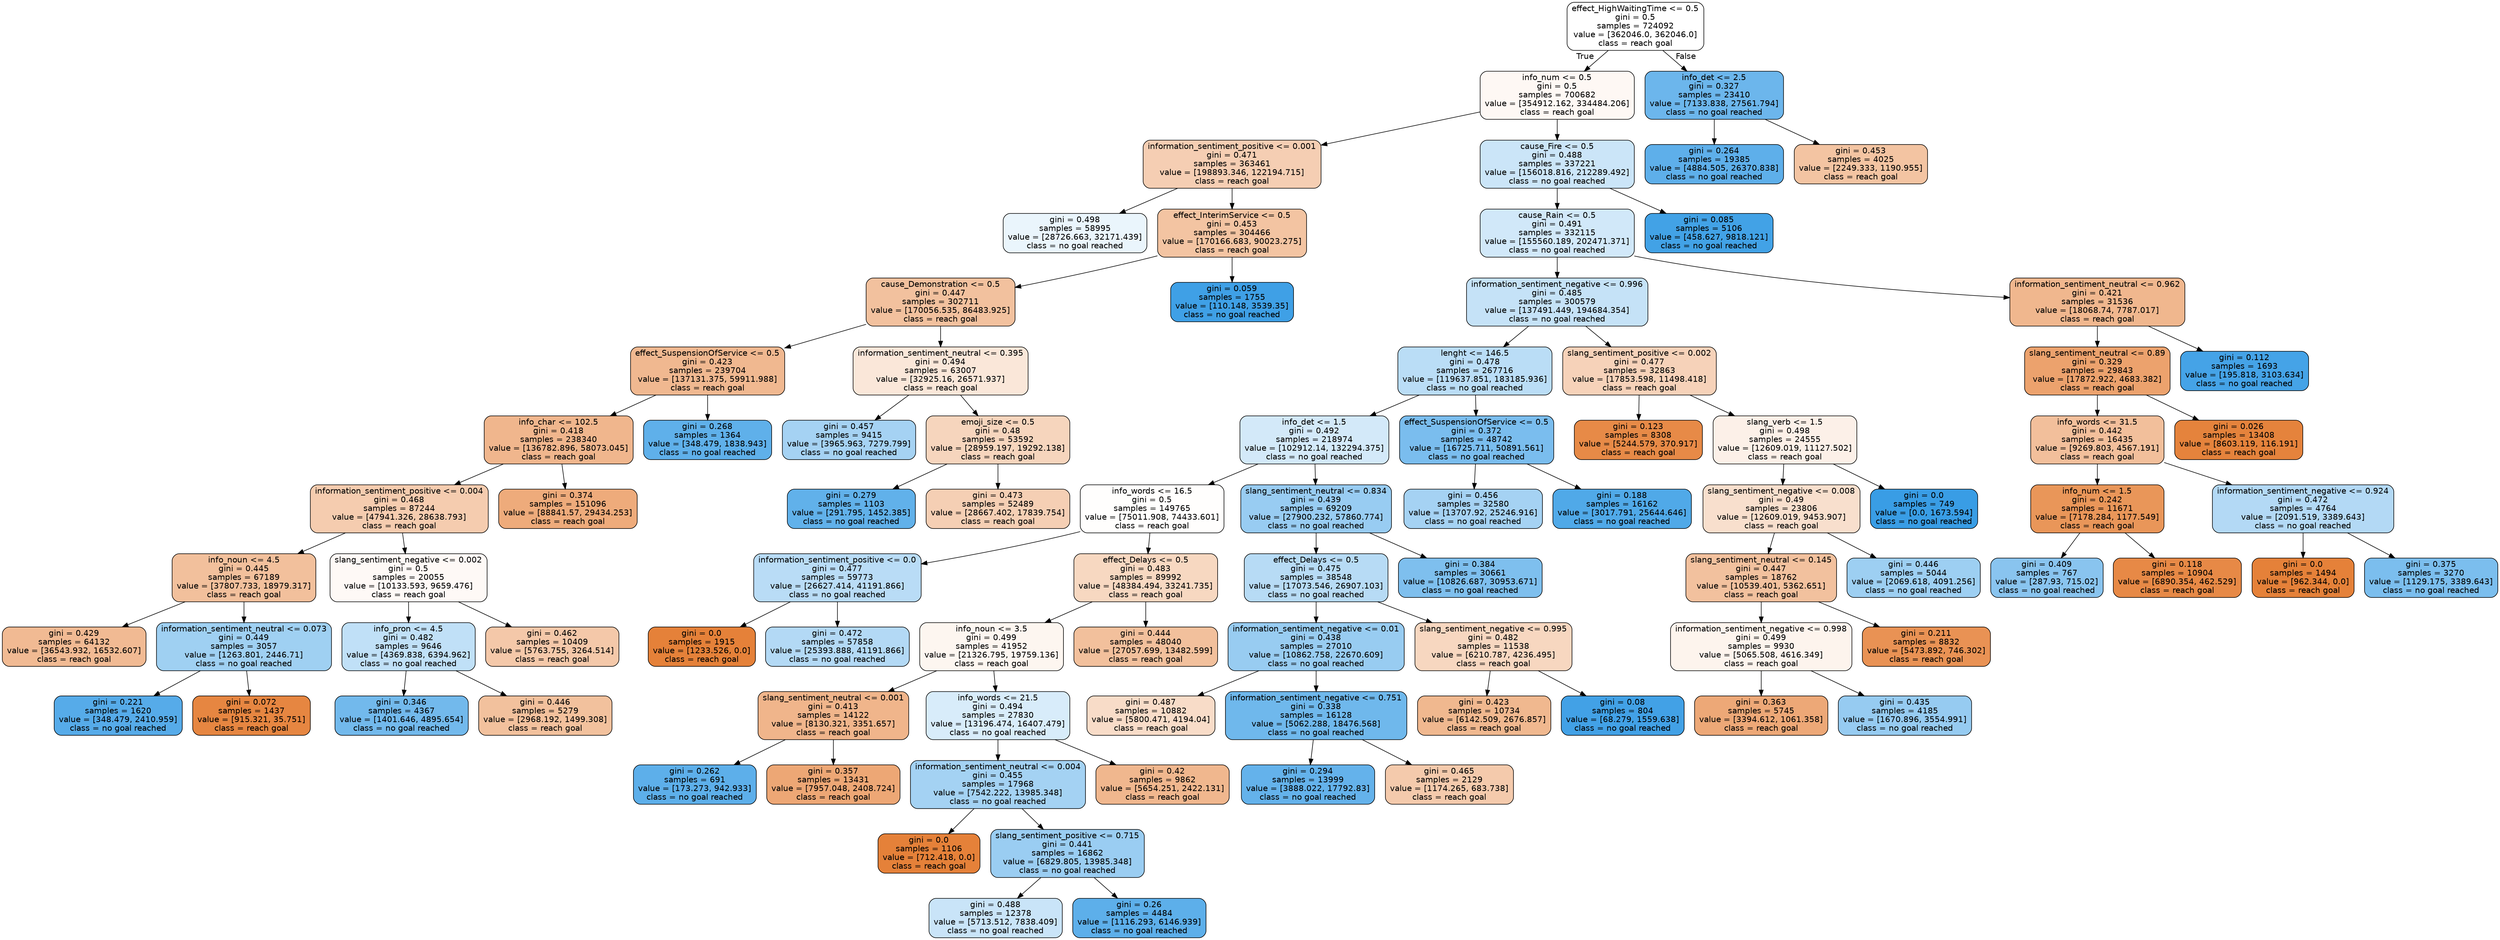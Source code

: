 digraph Tree {
node [shape=box, style="filled, rounded", color="black", fontname=helvetica] ;
edge [fontname=helvetica] ;
0 [label="effect_HighWaitingTime <= 0.5\ngini = 0.5\nsamples = 724092\nvalue = [362046.0, 362046.0]\nclass = reach goal", fillcolor="#ffffff"] ;
1 [label="info_num <= 0.5\ngini = 0.5\nsamples = 700682\nvalue = [354912.162, 334484.206]\nclass = reach goal", fillcolor="#fef8f4"] ;
0 -> 1 [labeldistance=2.5, labelangle=45, headlabel="True"] ;
3 [label="information_sentiment_positive <= 0.001\ngini = 0.471\nsamples = 363461\nvalue = [198893.346, 122194.715]\nclass = reach goal", fillcolor="#f5ceb3"] ;
1 -> 3 ;
5 [label="gini = 0.498\nsamples = 58995\nvalue = [28726.663, 32171.439]\nclass = no goal reached", fillcolor="#eaf5fc"] ;
3 -> 5 ;
6 [label="effect_InterimService <= 0.5\ngini = 0.453\nsamples = 304466\nvalue = [170166.683, 90023.275]\nclass = reach goal", fillcolor="#f3c4a2"] ;
3 -> 6 ;
13 [label="cause_Demonstration <= 0.5\ngini = 0.447\nsamples = 302711\nvalue = [170056.535, 86483.925]\nclass = reach goal", fillcolor="#f2c19e"] ;
6 -> 13 ;
25 [label="effect_SuspensionOfService <= 0.5\ngini = 0.423\nsamples = 239704\nvalue = [137131.375, 59911.988]\nclass = reach goal", fillcolor="#f0b890"] ;
13 -> 25 ;
31 [label="info_char <= 102.5\ngini = 0.418\nsamples = 238340\nvalue = [136782.896, 58073.045]\nclass = reach goal", fillcolor="#f0b68d"] ;
25 -> 31 ;
33 [label="information_sentiment_positive <= 0.004\ngini = 0.468\nsamples = 87244\nvalue = [47941.326, 28638.793]\nclass = reach goal", fillcolor="#f5ccaf"] ;
31 -> 33 ;
73 [label="info_noun <= 4.5\ngini = 0.445\nsamples = 67189\nvalue = [37807.733, 18979.317]\nclass = reach goal", fillcolor="#f2c09c"] ;
33 -> 73 ;
75 [label="gini = 0.429\nsamples = 64132\nvalue = [36543.932, 16532.607]\nclass = reach goal", fillcolor="#f1ba93"] ;
73 -> 75 ;
76 [label="information_sentiment_neutral <= 0.073\ngini = 0.449\nsamples = 3057\nvalue = [1263.801, 2446.71]\nclass = no goal reached", fillcolor="#9fd0f2"] ;
73 -> 76 ;
77 [label="gini = 0.221\nsamples = 1620\nvalue = [348.479, 2410.959]\nclass = no goal reached", fillcolor="#56abe9"] ;
76 -> 77 ;
78 [label="gini = 0.072\nsamples = 1437\nvalue = [915.321, 35.751]\nclass = reach goal", fillcolor="#e68641"] ;
76 -> 78 ;
74 [label="slang_sentiment_negative <= 0.002\ngini = 0.5\nsamples = 20055\nvalue = [10133.593, 9659.476]\nclass = reach goal", fillcolor="#fef9f6"] ;
33 -> 74 ;
85 [label="info_pron <= 4.5\ngini = 0.482\nsamples = 9646\nvalue = [4369.838, 6394.962]\nclass = no goal reached", fillcolor="#c0e0f7"] ;
74 -> 85 ;
87 [label="gini = 0.346\nsamples = 4367\nvalue = [1401.646, 4895.654]\nclass = no goal reached", fillcolor="#72b9ec"] ;
85 -> 87 ;
88 [label="gini = 0.446\nsamples = 5279\nvalue = [2968.192, 1499.308]\nclass = reach goal", fillcolor="#f2c19d"] ;
85 -> 88 ;
86 [label="gini = 0.462\nsamples = 10409\nvalue = [5763.755, 3264.514]\nclass = reach goal", fillcolor="#f4c8a9"] ;
74 -> 86 ;
34 [label="gini = 0.374\nsamples = 151096\nvalue = [88841.57, 29434.253]\nclass = reach goal", fillcolor="#eeab7b"] ;
31 -> 34 ;
32 [label="gini = 0.268\nsamples = 1364\nvalue = [348.479, 1838.943]\nclass = no goal reached", fillcolor="#5fb0ea"] ;
25 -> 32 ;
26 [label="information_sentiment_neutral <= 0.395\ngini = 0.494\nsamples = 63007\nvalue = [32925.16, 26571.937]\nclass = reach goal", fillcolor="#fae7d9"] ;
13 -> 26 ;
35 [label="gini = 0.457\nsamples = 9415\nvalue = [3965.963, 7279.799]\nclass = no goal reached", fillcolor="#a5d2f3"] ;
26 -> 35 ;
36 [label="emoji_size <= 0.5\ngini = 0.48\nsamples = 53592\nvalue = [28959.197, 19292.138]\nclass = reach goal", fillcolor="#f6d5bd"] ;
26 -> 36 ;
79 [label="gini = 0.279\nsamples = 1103\nvalue = [291.795, 1452.385]\nclass = no goal reached", fillcolor="#61b1ea"] ;
36 -> 79 ;
80 [label="gini = 0.473\nsamples = 52489\nvalue = [28667.402, 17839.754]\nclass = reach goal", fillcolor="#f5cfb4"] ;
36 -> 80 ;
14 [label="gini = 0.059\nsamples = 1755\nvalue = [110.148, 3539.35]\nclass = no goal reached", fillcolor="#3fa0e6"] ;
6 -> 14 ;
4 [label="cause_Fire <= 0.5\ngini = 0.488\nsamples = 337221\nvalue = [156018.816, 212289.492]\nclass = no goal reached", fillcolor="#cbe5f8"] ;
1 -> 4 ;
7 [label="cause_Rain <= 0.5\ngini = 0.491\nsamples = 332115\nvalue = [155560.189, 202471.371]\nclass = no goal reached", fillcolor="#d1e8f9"] ;
4 -> 7 ;
9 [label="information_sentiment_negative <= 0.996\ngini = 0.485\nsamples = 300579\nvalue = [137491.449, 194684.354]\nclass = no goal reached", fillcolor="#c5e2f7"] ;
7 -> 9 ;
15 [label="lenght <= 146.5\ngini = 0.478\nsamples = 267716\nvalue = [119637.851, 183185.936]\nclass = no goal reached", fillcolor="#baddf6"] ;
9 -> 15 ;
17 [label="info_det <= 1.5\ngini = 0.492\nsamples = 218974\nvalue = [102912.14, 132294.375]\nclass = no goal reached", fillcolor="#d3e9f9"] ;
15 -> 17 ;
19 [label="info_words <= 16.5\ngini = 0.5\nsamples = 149765\nvalue = [75011.908, 74433.601]\nclass = reach goal", fillcolor="#fffefd"] ;
17 -> 19 ;
21 [label="information_sentiment_positive <= 0.0\ngini = 0.477\nsamples = 59773\nvalue = [26627.414, 41191.866]\nclass = no goal reached", fillcolor="#b9dcf6"] ;
19 -> 21 ;
49 [label="gini = 0.0\nsamples = 1915\nvalue = [1233.526, 0.0]\nclass = reach goal", fillcolor="#e58139"] ;
21 -> 49 ;
50 [label="gini = 0.472\nsamples = 57858\nvalue = [25393.888, 41191.866]\nclass = no goal reached", fillcolor="#b3d9f5"] ;
21 -> 50 ;
22 [label="effect_Delays <= 0.5\ngini = 0.483\nsamples = 89992\nvalue = [48384.494, 33241.735]\nclass = reach goal", fillcolor="#f7d8c1"] ;
19 -> 22 ;
51 [label="info_noun <= 3.5\ngini = 0.499\nsamples = 41952\nvalue = [21326.795, 19759.136]\nclass = reach goal", fillcolor="#fdf6f0"] ;
22 -> 51 ;
53 [label="slang_sentiment_neutral <= 0.001\ngini = 0.413\nsamples = 14122\nvalue = [8130.321, 3351.657]\nclass = reach goal", fillcolor="#f0b58b"] ;
51 -> 53 ;
59 [label="gini = 0.262\nsamples = 691\nvalue = [173.273, 942.933]\nclass = no goal reached", fillcolor="#5dafea"] ;
53 -> 59 ;
60 [label="gini = 0.357\nsamples = 13431\nvalue = [7957.048, 2408.724]\nclass = reach goal", fillcolor="#eda775"] ;
53 -> 60 ;
54 [label="info_words <= 21.5\ngini = 0.494\nsamples = 27830\nvalue = [13196.474, 16407.479]\nclass = no goal reached", fillcolor="#d8ecfa"] ;
51 -> 54 ;
55 [label="information_sentiment_neutral <= 0.004\ngini = 0.455\nsamples = 17968\nvalue = [7542.222, 13985.348]\nclass = no goal reached", fillcolor="#a4d2f3"] ;
54 -> 55 ;
81 [label="gini = 0.0\nsamples = 1106\nvalue = [712.418, 0.0]\nclass = reach goal", fillcolor="#e58139"] ;
55 -> 81 ;
82 [label="slang_sentiment_positive <= 0.715\ngini = 0.441\nsamples = 16862\nvalue = [6829.805, 13985.348]\nclass = no goal reached", fillcolor="#9acdf2"] ;
55 -> 82 ;
83 [label="gini = 0.488\nsamples = 12378\nvalue = [5713.512, 7838.409]\nclass = no goal reached", fillcolor="#c9e4f8"] ;
82 -> 83 ;
84 [label="gini = 0.26\nsamples = 4484\nvalue = [1116.293, 6146.939]\nclass = no goal reached", fillcolor="#5dafea"] ;
82 -> 84 ;
56 [label="gini = 0.42\nsamples = 9862\nvalue = [5654.251, 2422.131]\nclass = reach goal", fillcolor="#f0b78e"] ;
54 -> 56 ;
52 [label="gini = 0.444\nsamples = 48040\nvalue = [27057.699, 13482.599]\nclass = reach goal", fillcolor="#f2c09c"] ;
22 -> 52 ;
20 [label="slang_sentiment_neutral <= 0.834\ngini = 0.439\nsamples = 69209\nvalue = [27900.232, 57860.774]\nclass = no goal reached", fillcolor="#98ccf2"] ;
17 -> 20 ;
63 [label="effect_Delays <= 0.5\ngini = 0.475\nsamples = 38548\nvalue = [17073.546, 26907.103]\nclass = no goal reached", fillcolor="#b7dbf5"] ;
20 -> 63 ;
65 [label="information_sentiment_negative <= 0.01\ngini = 0.438\nsamples = 27010\nvalue = [10862.758, 22670.609]\nclass = no goal reached", fillcolor="#98ccf1"] ;
63 -> 65 ;
67 [label="gini = 0.487\nsamples = 10882\nvalue = [5800.471, 4194.04]\nclass = reach goal", fillcolor="#f8dcc8"] ;
65 -> 67 ;
68 [label="information_sentiment_negative <= 0.751\ngini = 0.338\nsamples = 16128\nvalue = [5062.288, 18476.568]\nclass = no goal reached", fillcolor="#6fb8ec"] ;
65 -> 68 ;
71 [label="gini = 0.294\nsamples = 13999\nvalue = [3888.022, 17792.83]\nclass = no goal reached", fillcolor="#64b2eb"] ;
68 -> 71 ;
72 [label="gini = 0.465\nsamples = 2129\nvalue = [1174.265, 683.738]\nclass = reach goal", fillcolor="#f4caac"] ;
68 -> 72 ;
66 [label="slang_sentiment_negative <= 0.995\ngini = 0.482\nsamples = 11538\nvalue = [6210.787, 4236.495]\nclass = reach goal", fillcolor="#f7d7c0"] ;
63 -> 66 ;
69 [label="gini = 0.423\nsamples = 10734\nvalue = [6142.509, 2676.857]\nclass = reach goal", fillcolor="#f0b88f"] ;
66 -> 69 ;
70 [label="gini = 0.08\nsamples = 804\nvalue = [68.279, 1559.638]\nclass = no goal reached", fillcolor="#42a1e6"] ;
66 -> 70 ;
64 [label="gini = 0.384\nsamples = 30661\nvalue = [10826.687, 30953.671]\nclass = no goal reached", fillcolor="#7ebfee"] ;
20 -> 64 ;
18 [label="effect_SuspensionOfService <= 0.5\ngini = 0.372\nsamples = 48742\nvalue = [16725.711, 50891.561]\nclass = no goal reached", fillcolor="#7abdee"] ;
15 -> 18 ;
23 [label="gini = 0.456\nsamples = 32580\nvalue = [13707.92, 25246.916]\nclass = no goal reached", fillcolor="#a5d2f3"] ;
18 -> 23 ;
24 [label="gini = 0.188\nsamples = 16162\nvalue = [3017.791, 25644.646]\nclass = no goal reached", fillcolor="#50a9e8"] ;
18 -> 24 ;
16 [label="slang_sentiment_positive <= 0.002\ngini = 0.477\nsamples = 32863\nvalue = [17853.598, 11498.418]\nclass = reach goal", fillcolor="#f6d2b9"] ;
9 -> 16 ;
29 [label="gini = 0.123\nsamples = 8308\nvalue = [5244.579, 370.917]\nclass = reach goal", fillcolor="#e78a47"] ;
16 -> 29 ;
30 [label="slang_verb <= 1.5\ngini = 0.498\nsamples = 24555\nvalue = [12609.019, 11127.502]\nclass = reach goal", fillcolor="#fcf0e8"] ;
16 -> 30 ;
41 [label="slang_sentiment_negative <= 0.008\ngini = 0.49\nsamples = 23806\nvalue = [12609.019, 9453.907]\nclass = reach goal", fillcolor="#f8dfcd"] ;
30 -> 41 ;
43 [label="slang_sentiment_neutral <= 0.145\ngini = 0.447\nsamples = 18762\nvalue = [10539.401, 5362.651]\nclass = reach goal", fillcolor="#f2c19e"] ;
41 -> 43 ;
45 [label="information_sentiment_negative <= 0.998\ngini = 0.499\nsamples = 9930\nvalue = [5065.508, 4616.349]\nclass = reach goal", fillcolor="#fdf4ed"] ;
43 -> 45 ;
47 [label="gini = 0.363\nsamples = 5745\nvalue = [3394.612, 1061.358]\nclass = reach goal", fillcolor="#eda877"] ;
45 -> 47 ;
48 [label="gini = 0.435\nsamples = 4185\nvalue = [1670.896, 3554.991]\nclass = no goal reached", fillcolor="#96cbf1"] ;
45 -> 48 ;
46 [label="gini = 0.211\nsamples = 8832\nvalue = [5473.892, 746.302]\nclass = reach goal", fillcolor="#e99254"] ;
43 -> 46 ;
44 [label="gini = 0.446\nsamples = 5044\nvalue = [2069.618, 4091.256]\nclass = no goal reached", fillcolor="#9dcff2"] ;
41 -> 44 ;
42 [label="gini = 0.0\nsamples = 749\nvalue = [0.0, 1673.594]\nclass = no goal reached", fillcolor="#399de5"] ;
30 -> 42 ;
10 [label="information_sentiment_neutral <= 0.962\ngini = 0.421\nsamples = 31536\nvalue = [18068.74, 7787.017]\nclass = reach goal", fillcolor="#f0b78e"] ;
7 -> 10 ;
11 [label="slang_sentiment_neutral <= 0.89\ngini = 0.329\nsamples = 29843\nvalue = [17872.922, 4683.382]\nclass = reach goal", fillcolor="#eca26d"] ;
10 -> 11 ;
37 [label="info_words <= 31.5\ngini = 0.442\nsamples = 16435\nvalue = [9269.803, 4567.191]\nclass = reach goal", fillcolor="#f2bf9b"] ;
11 -> 37 ;
39 [label="info_num <= 1.5\ngini = 0.242\nsamples = 11671\nvalue = [7178.284, 1177.549]\nclass = reach goal", fillcolor="#e99659"] ;
37 -> 39 ;
61 [label="gini = 0.409\nsamples = 767\nvalue = [287.93, 715.02]\nclass = no goal reached", fillcolor="#89c4ef"] ;
39 -> 61 ;
62 [label="gini = 0.118\nsamples = 10904\nvalue = [6890.354, 462.529]\nclass = reach goal", fillcolor="#e78946"] ;
39 -> 62 ;
40 [label="information_sentiment_negative <= 0.924\ngini = 0.472\nsamples = 4764\nvalue = [2091.519, 3389.643]\nclass = no goal reached", fillcolor="#b3d9f5"] ;
37 -> 40 ;
57 [label="gini = 0.0\nsamples = 1494\nvalue = [962.344, 0.0]\nclass = reach goal", fillcolor="#e58139"] ;
40 -> 57 ;
58 [label="gini = 0.375\nsamples = 3270\nvalue = [1129.175, 3389.643]\nclass = no goal reached", fillcolor="#7bbeee"] ;
40 -> 58 ;
38 [label="gini = 0.026\nsamples = 13408\nvalue = [8603.119, 116.191]\nclass = reach goal", fillcolor="#e5833c"] ;
11 -> 38 ;
12 [label="gini = 0.112\nsamples = 1693\nvalue = [195.818, 3103.634]\nclass = no goal reached", fillcolor="#45a3e7"] ;
10 -> 12 ;
8 [label="gini = 0.085\nsamples = 5106\nvalue = [458.627, 9818.121]\nclass = no goal reached", fillcolor="#42a2e6"] ;
4 -> 8 ;
2 [label="info_det <= 2.5\ngini = 0.327\nsamples = 23410\nvalue = [7133.838, 27561.794]\nclass = no goal reached", fillcolor="#6cb6ec"] ;
0 -> 2 [labeldistance=2.5, labelangle=-45, headlabel="False"] ;
27 [label="gini = 0.264\nsamples = 19385\nvalue = [4884.505, 26370.838]\nclass = no goal reached", fillcolor="#5eafea"] ;
2 -> 27 ;
28 [label="gini = 0.453\nsamples = 4025\nvalue = [2249.333, 1190.955]\nclass = reach goal", fillcolor="#f3c4a2"] ;
2 -> 28 ;
}